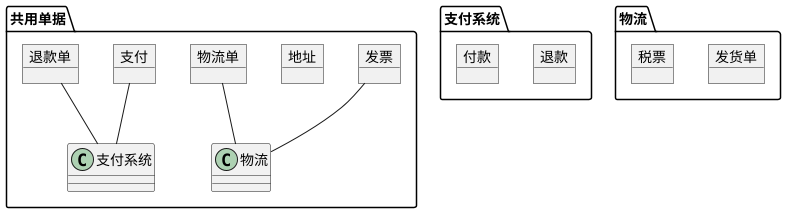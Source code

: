 @startuml
'hide members

package 共用单据     {
   Object 发票
   Object 地址
   Object 支付
   Object 退款单
   Object 物流单

   退款单   --  支付系统
   物流单 -- 物流
   支付 -- 支付系统
   发票 -- 物流
}
package 支付系统 {
   Object 退款
   Object 付款
}

package 物流 {
   Object 发货单
   Object 税票
}


@enduml